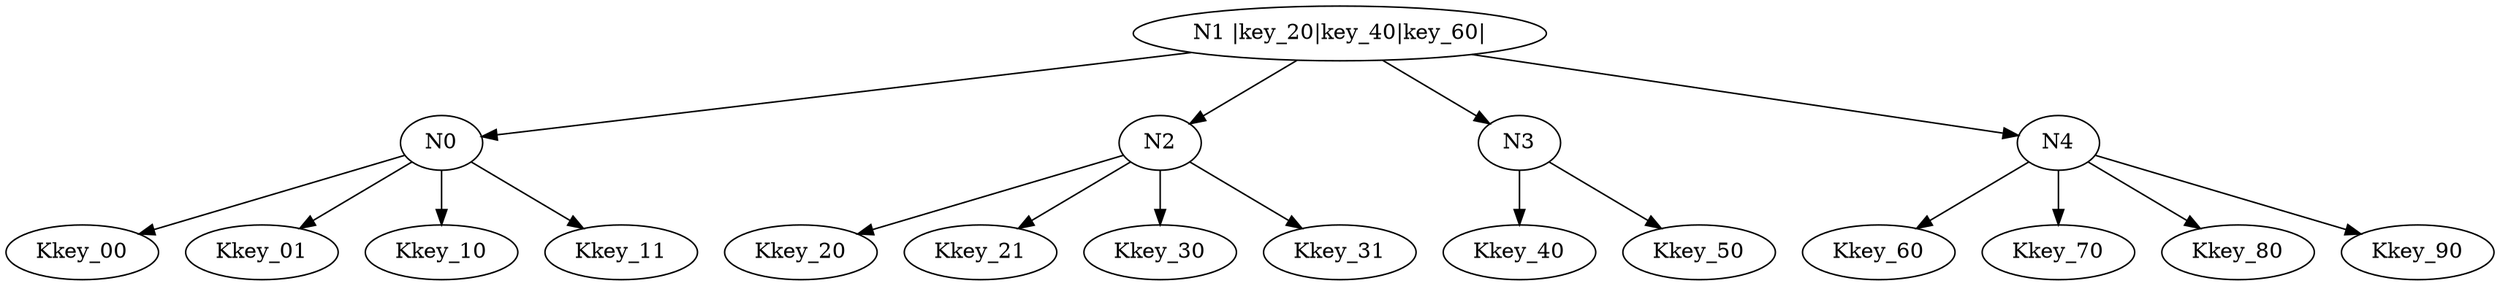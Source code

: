 digraph G {
N1[label="N1 |key_20|key_40|key_60|"]N1 -> N0;
N0 -> Kkey_00;
N0 -> Kkey_01;
N0 -> Kkey_10;
N0 -> Kkey_11;
N1 -> N2;
N2 -> Kkey_20;
N2 -> Kkey_21;
N2 -> Kkey_30;
N2 -> Kkey_31;
N1 -> N3;
N3 -> Kkey_40;
N3 -> Kkey_50;
N1 -> N4;
N4 -> Kkey_60;
N4 -> Kkey_70;
N4 -> Kkey_80;
N4 -> Kkey_90;
}
